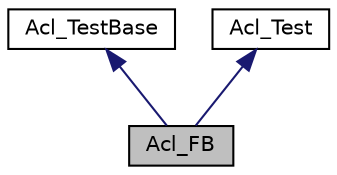 digraph G
{
  edge [fontname="Helvetica",fontsize="10",labelfontname="Helvetica",labelfontsize="10"];
  node [fontname="Helvetica",fontsize="10",shape=record];
  Node1 [label="Acl_FB",height=0.2,width=0.4,color="black", fillcolor="grey75", style="filled" fontcolor="black"];
  Node2 -> Node1 [dir=back,color="midnightblue",fontsize="10",style="solid",fontname="Helvetica"];
  Node2 [label="Acl_TestBase",height=0.2,width=0.4,color="black", fillcolor="white", style="filled",URL="$classAcl__TestBase.htm"];
  Node3 -> Node1 [dir=back,color="midnightblue",fontsize="10",style="solid",fontname="Helvetica"];
  Node3 [label="Acl_Test",height=0.2,width=0.4,color="black", fillcolor="white", style="filled",URL="$interfaceAcl__Test.htm"];
}
